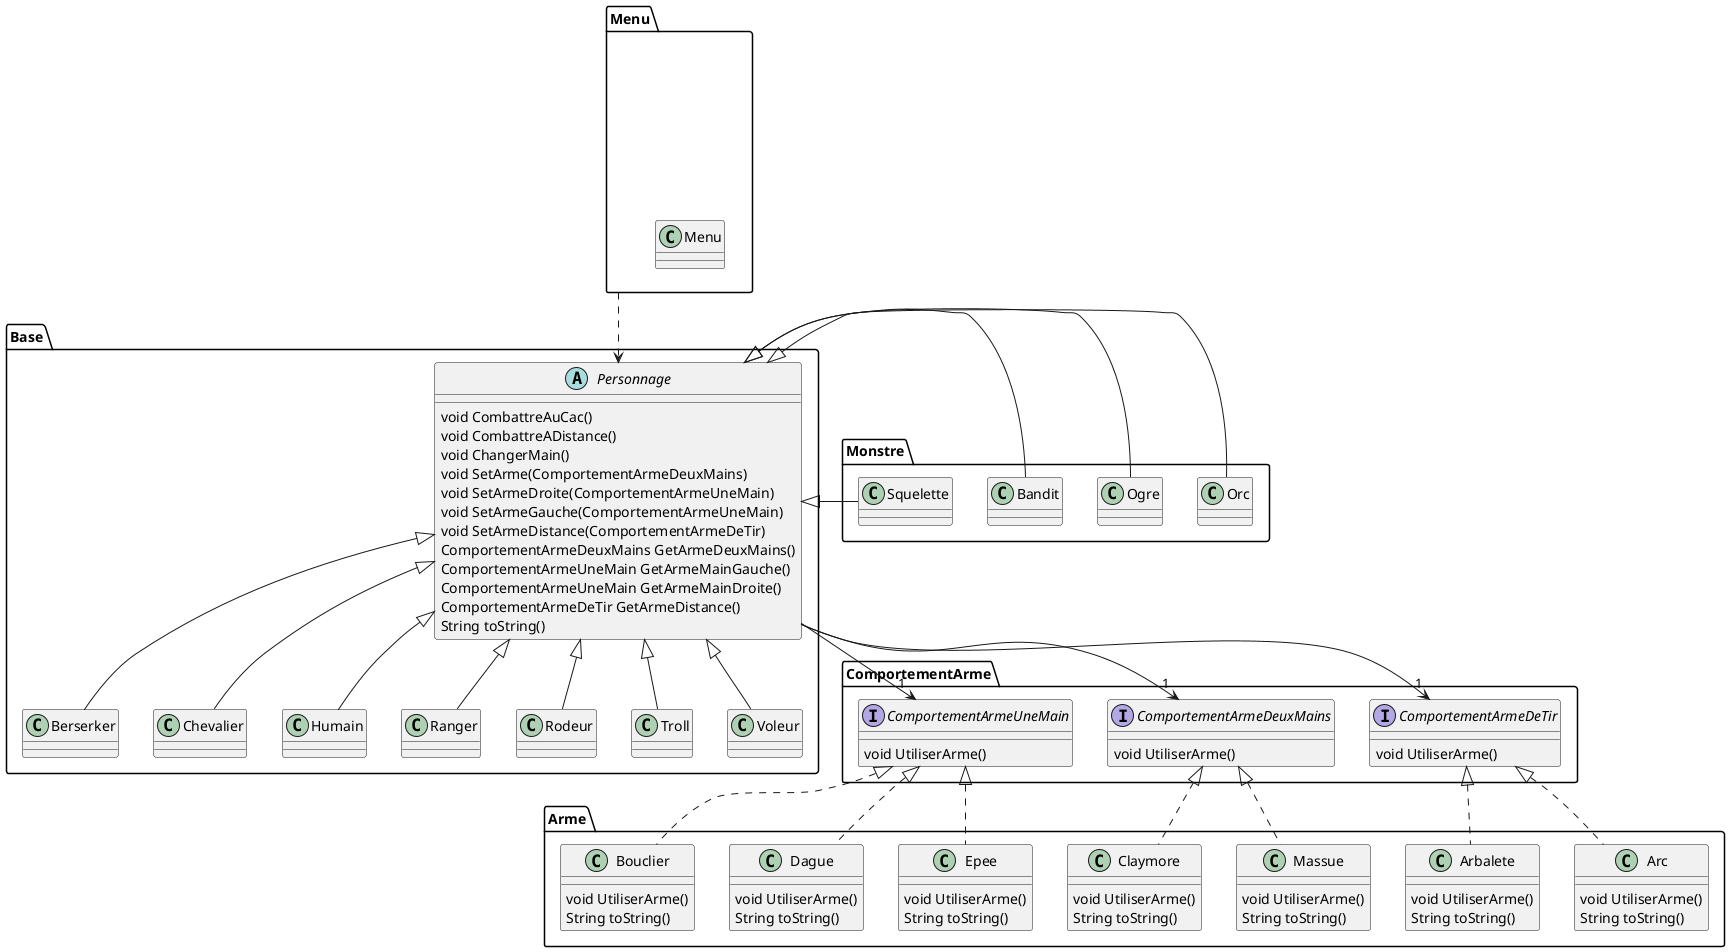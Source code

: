 @startuml

' definitions
' -----------

package "ComportementArme" {
interface ComportementArmeDeTir
interface ComportementArmeDeuxMains
interface ComportementArmeUneMain
}

package "Arme" {
class Arbalete
class Arc
class Bouclier
class Claymore
class Dague
class Epee
class Massue
}

package "Monstre" {
class Orc
class Bandit
class Squelette
class Ogre
}

package "Menu" {
class Menu
}

package "Base" {
class Berserker
class Chevalier
class Humain
abstract Personnage
class Ranger
class Rodeur
class Troll
class Voleur
}

' content
' -------

' Arc:
ComportementArmeDeTir <|.. Arc
Arc : void UtiliserArme()
Arc : String toString()

' ComportementArmeUneMain:
ComportementArmeUneMain : void UtiliserArme()

' ComportementArmeDeuxMains:
ComportementArmeDeuxMains : void UtiliserArme()

' Troll:
Personnage <|-- Troll

' Bouclier:
ComportementArmeUneMain <|.. Bouclier
Bouclier : void UtiliserArme()
Bouclier : String toString()

' Personnage:
Personnage --> "1" ComportementArmeDeuxMains
Personnage --> "1" ComportementArmeDeTir
Personnage --> "1" ComportementArmeUneMain
Personnage : void CombattreAuCac()
Personnage : void CombattreADistance()
Personnage : void ChangerMain()
Personnage : void SetArme(ComportementArmeDeuxMains)
Personnage : void SetArmeDroite(ComportementArmeUneMain)
Personnage : void SetArmeGauche(ComportementArmeUneMain)
Personnage : void SetArmeDistance(ComportementArmeDeTir)
Personnage : ComportementArmeDeuxMains GetArmeDeuxMains()
Personnage : ComportementArmeUneMain GetArmeMainGauche()
Personnage : ComportementArmeUneMain GetArmeMainDroite()
Personnage : ComportementArmeDeTir GetArmeDistance()
Personnage : String toString()

' Orc:
Personnage <|- Orc

' Humain:
Personnage <|-- Humain

' ComportementArmeDeTir:
ComportementArmeDeTir : void UtiliserArme()

' Voleur:
Personnage <|-- Voleur

' Chevalier:
Personnage <|-- Chevalier

' Arbalete:
ComportementArmeDeTir <|.. Arbalete
Arbalete : void UtiliserArme()
Arbalete : String toString()

' Rodeur:
Personnage <|-- Rodeur

' Berserker:
Personnage <|-- Berserker

' Ogre:
Personnage <|- Ogre

' Ranger:
Personnage <|-- Ranger

' Menu:
Menu : Scanner sc
Menu ..> Personnage
Menu : void Menu()
Menu : void etape0()
Menu : void etape1()
Menu : void etape2()
Menu : void etape3()
Menu : void etape4()
Menu : void quitter()
Menu : void main(String)
Menu : void LancementDuJeu()

' Bandit:
Personnage <|- Bandit

' Epee:
ComportementArmeUneMain <|.. Epee
Epee : void UtiliserArme()
Epee : String toString()

' Claymore:
ComportementArmeDeuxMains <|.. Claymore
Claymore : void UtiliserArme()
Claymore : String toString()

' Squelette:
Personnage <|- Squelette

' Dague:
ComportementArmeUneMain <|.. Dague
Dague : void UtiliserArme()
Dague : String toString()

' Massue:
ComportementArmeDeuxMains <|.. Massue
Massue : void UtiliserArme()
Massue : String toString()

@enduml
